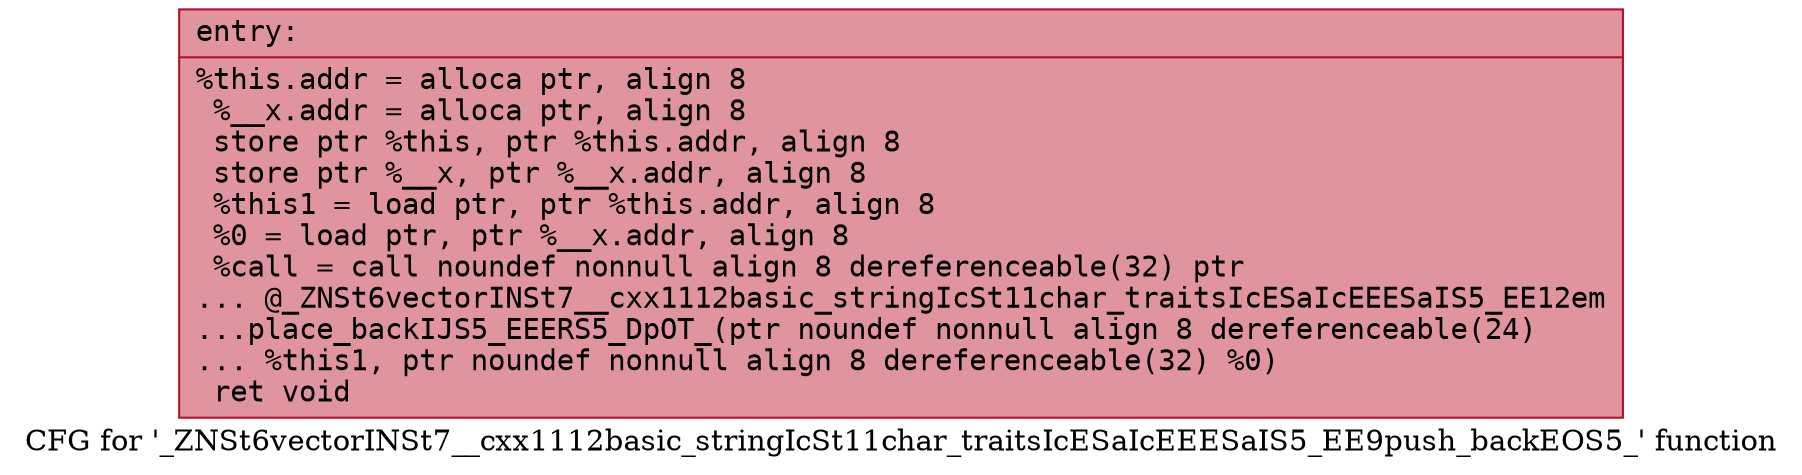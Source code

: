 digraph "CFG for '_ZNSt6vectorINSt7__cxx1112basic_stringIcSt11char_traitsIcESaIcEEESaIS5_EE9push_backEOS5_' function" {
	label="CFG for '_ZNSt6vectorINSt7__cxx1112basic_stringIcSt11char_traitsIcESaIcEEESaIS5_EE9push_backEOS5_' function";

	Node0x558416716c30 [shape=record,color="#b70d28ff", style=filled, fillcolor="#b70d2870" fontname="Courier",label="{entry:\l|  %this.addr = alloca ptr, align 8\l  %__x.addr = alloca ptr, align 8\l  store ptr %this, ptr %this.addr, align 8\l  store ptr %__x, ptr %__x.addr, align 8\l  %this1 = load ptr, ptr %this.addr, align 8\l  %0 = load ptr, ptr %__x.addr, align 8\l  %call = call noundef nonnull align 8 dereferenceable(32) ptr\l... @_ZNSt6vectorINSt7__cxx1112basic_stringIcSt11char_traitsIcESaIcEEESaIS5_EE12em\l...place_backIJS5_EEERS5_DpOT_(ptr noundef nonnull align 8 dereferenceable(24)\l... %this1, ptr noundef nonnull align 8 dereferenceable(32) %0)\l  ret void\l}"];
}

